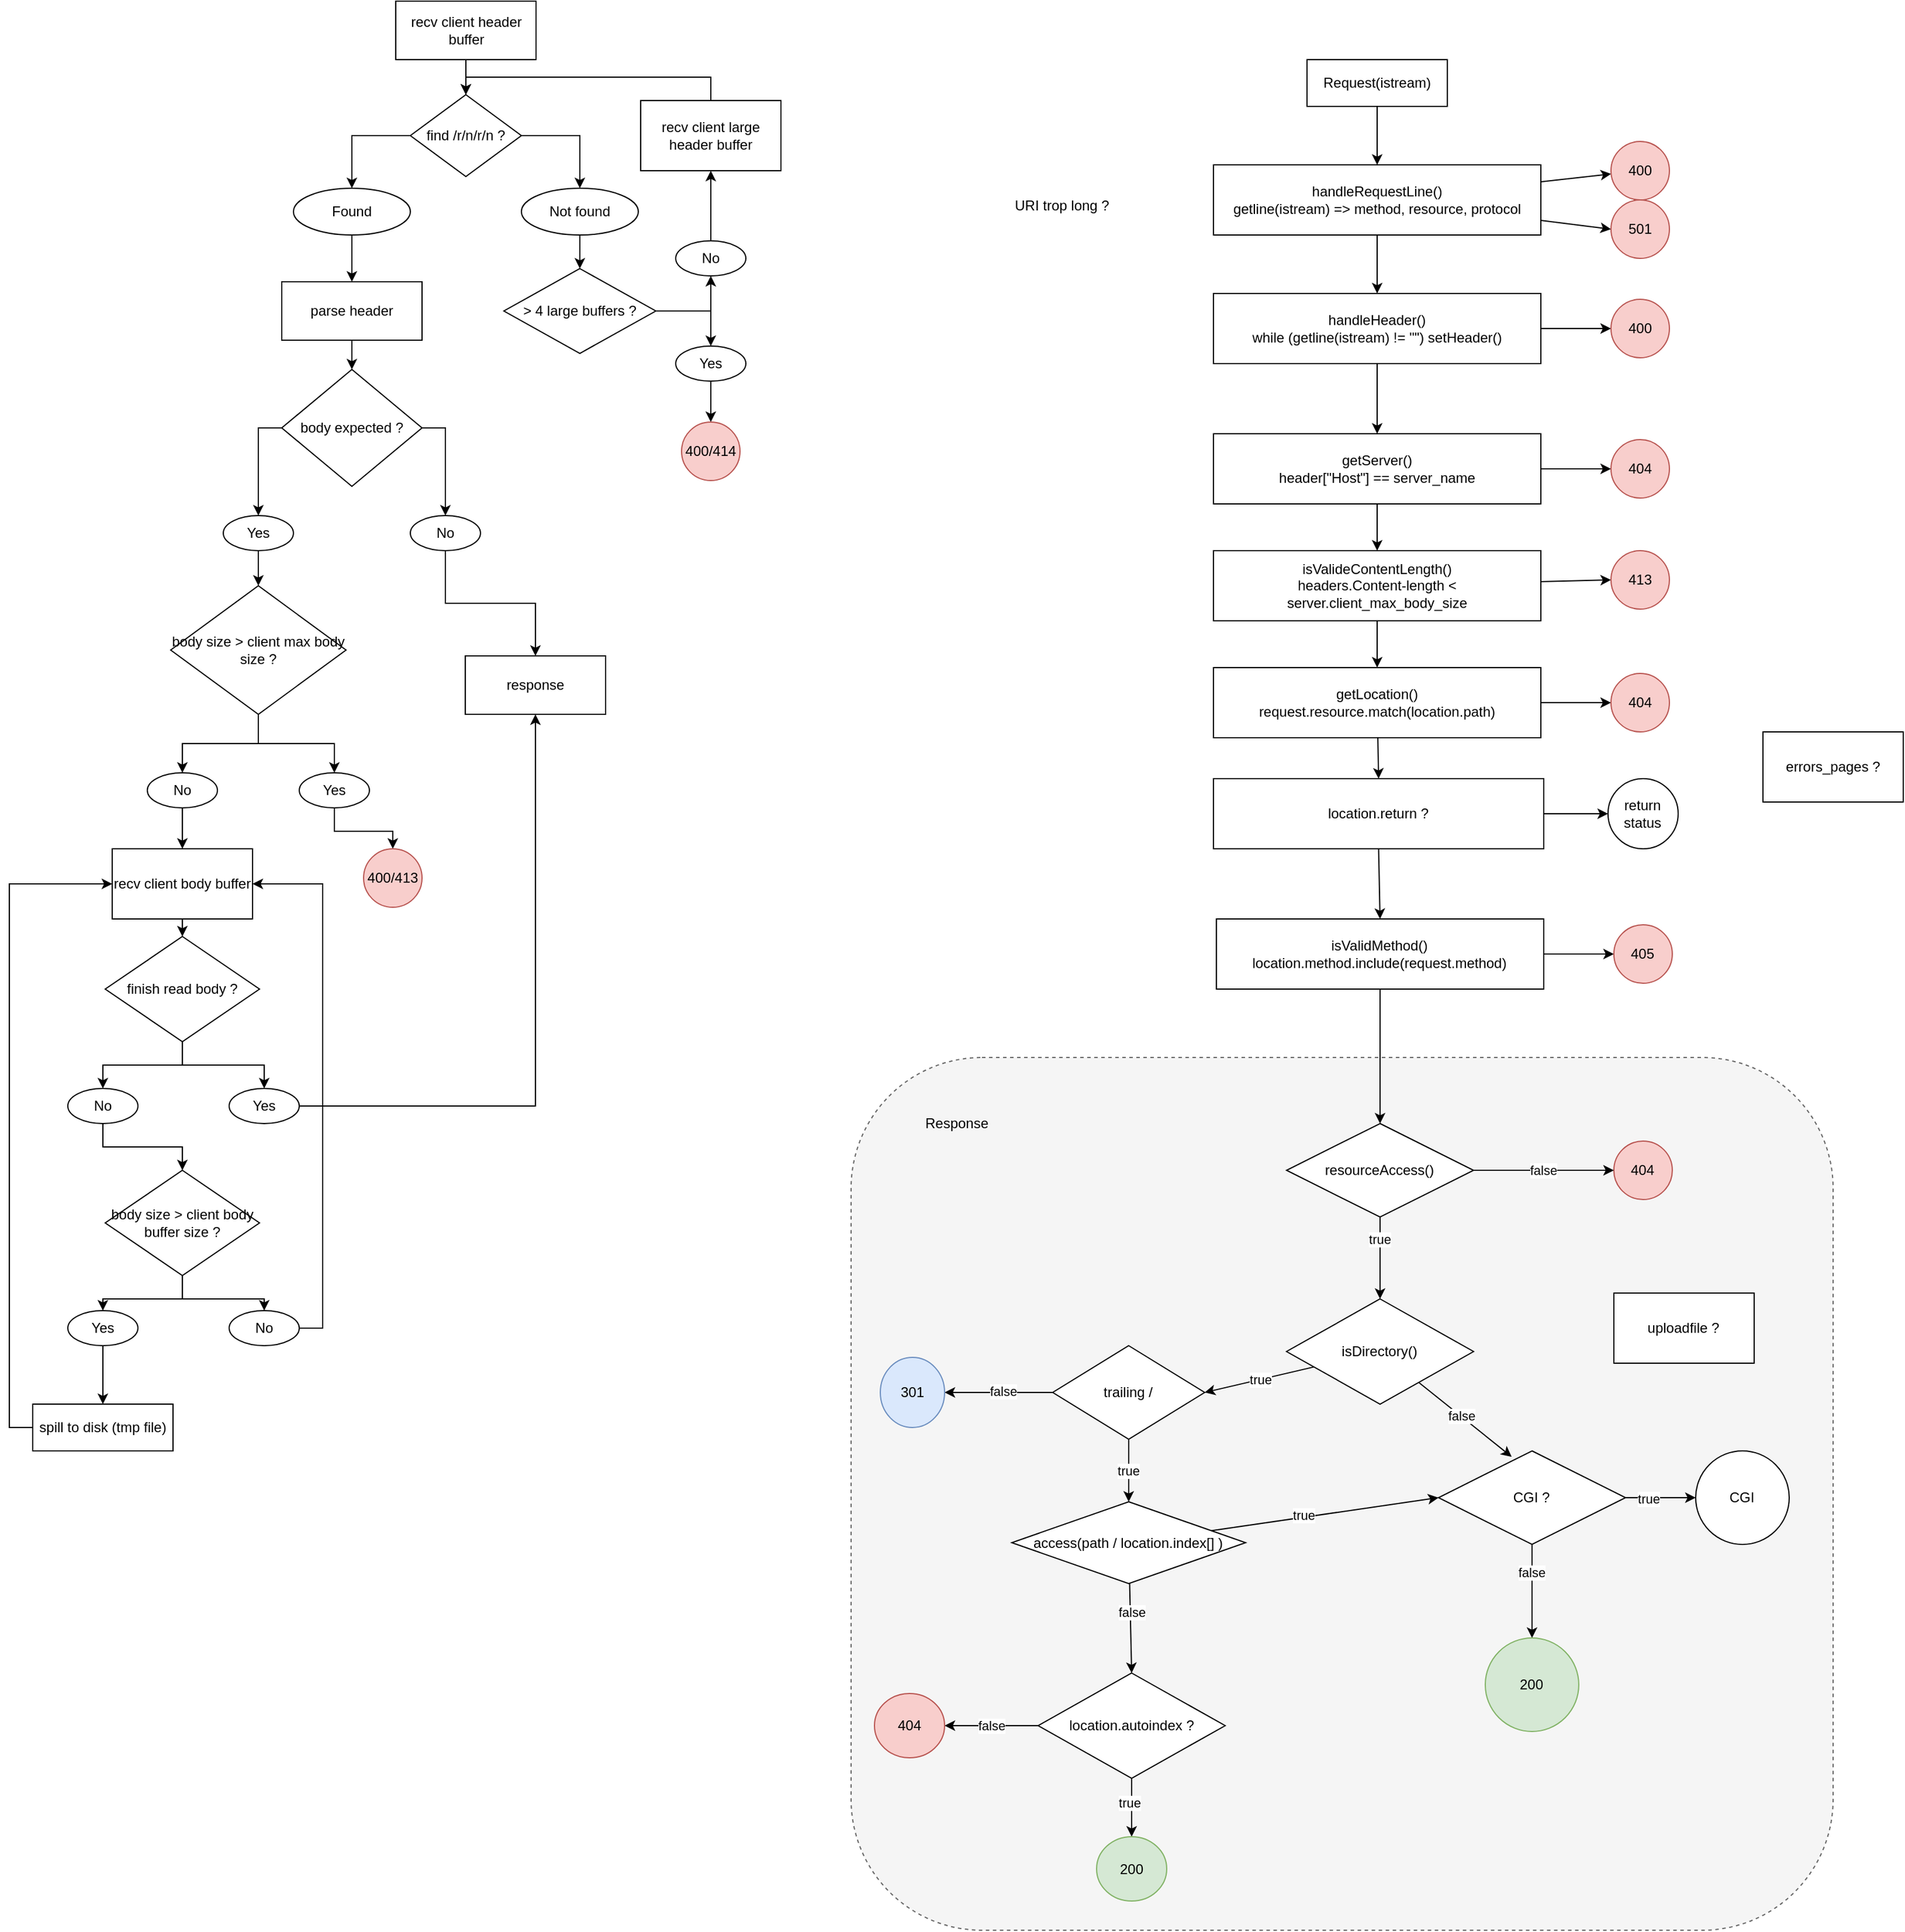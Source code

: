 <mxfile>
    <diagram id="G1yB6sMwHmxZgdl7rr1A" name="Page-1">
        <mxGraphModel dx="2336" dy="1006" grid="1" gridSize="10" guides="1" tooltips="1" connect="1" arrows="1" fold="1" page="1" pageScale="1" pageWidth="850" pageHeight="1100" math="0" shadow="0">
            <root>
                <mxCell id="0"/>
                <mxCell id="1" parent="0"/>
                <mxCell id="109" value="" style="whiteSpace=wrap;html=1;fillColor=#f5f5f5;rounded=1;shadow=0;dashed=1;strokeColor=#666666;fontColor=#333333;" vertex="1" parent="1">
                    <mxGeometry x="-70" y="953.5" width="840" height="746.5" as="geometry"/>
                </mxCell>
                <mxCell id="6" value="" style="edgeStyle=none;html=1;" parent="1" source="12" target="5" edge="1">
                    <mxGeometry relative="1" as="geometry"/>
                </mxCell>
                <mxCell id="2" value="Request(istream)" style="whiteSpace=wrap;html=1;" parent="1" vertex="1">
                    <mxGeometry x="320" y="100" width="120" height="40" as="geometry"/>
                </mxCell>
                <mxCell id="17" value="" style="edgeStyle=none;html=1;" parent="1" source="5" target="16" edge="1">
                    <mxGeometry relative="1" as="geometry"/>
                </mxCell>
                <mxCell id="39" value="" style="edgeStyle=none;html=1;" parent="1" source="5" target="38" edge="1">
                    <mxGeometry relative="1" as="geometry"/>
                </mxCell>
                <mxCell id="5" value="getServer()&lt;br&gt;&lt;div&gt;header[&quot;Host&quot;] == server_name&lt;/div&gt;" style="whiteSpace=wrap;html=1;" parent="1" vertex="1">
                    <mxGeometry x="240" y="420" width="280" height="60" as="geometry"/>
                </mxCell>
                <mxCell id="11" value="" style="edgeStyle=none;html=1;" parent="1" source="2" target="9" edge="1">
                    <mxGeometry relative="1" as="geometry">
                        <mxPoint x="380" y="140" as="sourcePoint"/>
                        <mxPoint x="380" y="290" as="targetPoint"/>
                    </mxGeometry>
                </mxCell>
                <mxCell id="31" value="" style="edgeStyle=none;html=1;" parent="1" source="9" target="30" edge="1">
                    <mxGeometry relative="1" as="geometry"/>
                </mxCell>
                <mxCell id="41" style="edgeStyle=none;html=1;entryX=0;entryY=0.5;entryDx=0;entryDy=0;" parent="1" source="9" target="40" edge="1">
                    <mxGeometry relative="1" as="geometry"/>
                </mxCell>
                <mxCell id="9" value="&lt;div&gt;handleRequestLine()&lt;/div&gt;getline(istream) =&amp;gt; method, resource, protocol" style="whiteSpace=wrap;html=1;" parent="1" vertex="1">
                    <mxGeometry x="240" y="190" width="280" height="60" as="geometry"/>
                </mxCell>
                <mxCell id="14" value="" style="edgeStyle=none;html=1;" parent="1" source="9" target="12" edge="1">
                    <mxGeometry relative="1" as="geometry">
                        <mxPoint x="380" y="250" as="sourcePoint"/>
                        <mxPoint x="380" y="420" as="targetPoint"/>
                    </mxGeometry>
                </mxCell>
                <mxCell id="37" style="edgeStyle=none;html=1;entryX=0;entryY=0.5;entryDx=0;entryDy=0;" parent="1" source="12" target="36" edge="1">
                    <mxGeometry relative="1" as="geometry"/>
                </mxCell>
                <mxCell id="12" value="handleHeader()&lt;div&gt;while (getline(istream) != &quot;&quot;) setHeader()&lt;/div&gt;" style="whiteSpace=wrap;html=1;" parent="1" vertex="1">
                    <mxGeometry x="240" y="300" width="280" height="60" as="geometry"/>
                </mxCell>
                <mxCell id="19" value="" style="edgeStyle=none;html=1;" parent="1" source="16" target="18" edge="1">
                    <mxGeometry relative="1" as="geometry"/>
                </mxCell>
                <mxCell id="43" style="edgeStyle=none;html=1;entryX=0;entryY=0.5;entryDx=0;entryDy=0;" parent="1" source="16" target="42" edge="1">
                    <mxGeometry relative="1" as="geometry"/>
                </mxCell>
                <mxCell id="16" value="&lt;div&gt;isValideContentLength()&lt;/div&gt;headers.Content-length &amp;lt; server.client_max_body_size" style="whiteSpace=wrap;html=1;" parent="1" vertex="1">
                    <mxGeometry x="240" y="520" width="280" height="60" as="geometry"/>
                </mxCell>
                <mxCell id="27" style="edgeStyle=none;html=1;entryX=0.5;entryY=0;entryDx=0;entryDy=0;exitX=0.5;exitY=1;exitDx=0;exitDy=0;" parent="1" source="22" target="26" edge="1">
                    <mxGeometry relative="1" as="geometry">
                        <mxPoint x="380" y="790" as="sourcePoint"/>
                    </mxGeometry>
                </mxCell>
                <mxCell id="33" value="" style="edgeStyle=none;html=1;" parent="1" source="18" target="32" edge="1">
                    <mxGeometry relative="1" as="geometry"/>
                </mxCell>
                <mxCell id="108" style="edgeStyle=none;html=1;entryX=0.5;entryY=0;entryDx=0;entryDy=0;" parent="1" source="18" target="22" edge="1">
                    <mxGeometry relative="1" as="geometry"/>
                </mxCell>
                <mxCell id="18" value="getLocation()&lt;div&gt;request.resource.match(location.path)&lt;/div&gt;" style="whiteSpace=wrap;html=1;" parent="1" vertex="1">
                    <mxGeometry x="240" y="620" width="280" height="60" as="geometry"/>
                </mxCell>
                <mxCell id="62" value="" style="edgeStyle=none;html=1;" parent="1" source="22" target="61" edge="1">
                    <mxGeometry relative="1" as="geometry"/>
                </mxCell>
                <mxCell id="22" value="location.return ?" style="whiteSpace=wrap;html=1;" parent="1" vertex="1">
                    <mxGeometry x="240" y="715" width="282.47" height="60" as="geometry"/>
                </mxCell>
                <mxCell id="29" value="" style="edgeStyle=none;html=1;" parent="1" source="26" target="28" edge="1">
                    <mxGeometry relative="1" as="geometry"/>
                </mxCell>
                <mxCell id="80" style="edgeStyle=none;html=1;entryX=0.5;entryY=0;entryDx=0;entryDy=0;" parent="1" source="26" target="79" edge="1">
                    <mxGeometry relative="1" as="geometry"/>
                </mxCell>
                <mxCell id="26" value="isValidMethod()&lt;div&gt;location.method.include(request.method)&lt;/div&gt;" style="whiteSpace=wrap;html=1;" parent="1" vertex="1">
                    <mxGeometry x="242.47" y="835" width="280" height="60" as="geometry"/>
                </mxCell>
                <mxCell id="28" value="405" style="ellipse;whiteSpace=wrap;html=1;fillColor=#f8cecc;strokeColor=#b85450;" parent="1" vertex="1">
                    <mxGeometry x="582.47" y="840" width="50" height="50" as="geometry"/>
                </mxCell>
                <mxCell id="30" value="400" style="ellipse;whiteSpace=wrap;html=1;fillColor=#f8cecc;strokeColor=#b85450;" parent="1" vertex="1">
                    <mxGeometry x="580" y="170" width="50" height="50" as="geometry"/>
                </mxCell>
                <mxCell id="32" value="404" style="ellipse;whiteSpace=wrap;html=1;fillColor=#f8cecc;strokeColor=#b85450;" parent="1" vertex="1">
                    <mxGeometry x="580" y="625" width="50" height="50" as="geometry"/>
                </mxCell>
                <mxCell id="36" value="400" style="ellipse;whiteSpace=wrap;html=1;fillColor=#f8cecc;strokeColor=#b85450;" parent="1" vertex="1">
                    <mxGeometry x="580" y="305" width="50" height="50" as="geometry"/>
                </mxCell>
                <mxCell id="38" value="404" style="ellipse;whiteSpace=wrap;html=1;fillColor=#f8cecc;strokeColor=#b85450;" parent="1" vertex="1">
                    <mxGeometry x="580" y="425" width="50" height="50" as="geometry"/>
                </mxCell>
                <mxCell id="40" value="501" style="ellipse;whiteSpace=wrap;html=1;fillColor=#f8cecc;strokeColor=#b85450;" parent="1" vertex="1">
                    <mxGeometry x="580" y="220" width="50" height="50" as="geometry"/>
                </mxCell>
                <mxCell id="42" value="413" style="ellipse;whiteSpace=wrap;html=1;fillColor=#f8cecc;strokeColor=#b85450;" parent="1" vertex="1">
                    <mxGeometry x="580" y="520" width="50" height="50" as="geometry"/>
                </mxCell>
                <mxCell id="55" value="" style="edgeStyle=none;html=1;exitX=1;exitY=0.5;exitDx=0;exitDy=0;" parent="1" source="93" target="54" edge="1">
                    <mxGeometry relative="1" as="geometry">
                        <mxPoint x="622.47" y="1325" as="sourcePoint"/>
                    </mxGeometry>
                </mxCell>
                <mxCell id="94" value="true" style="edgeLabel;html=1;align=center;verticalAlign=middle;resizable=0;points=[];" parent="55" vertex="1" connectable="0">
                    <mxGeometry x="-0.361" y="-1" relative="1" as="geometry">
                        <mxPoint as="offset"/>
                    </mxGeometry>
                </mxCell>
                <mxCell id="49" value="404" style="ellipse;whiteSpace=wrap;html=1;fillColor=#f8cecc;strokeColor=#b85450;" parent="1" vertex="1">
                    <mxGeometry x="582.47" y="1025" width="50" height="50" as="geometry"/>
                </mxCell>
                <mxCell id="54" value="CGI" style="ellipse;whiteSpace=wrap;html=1;" parent="1" vertex="1">
                    <mxGeometry x="652.47" y="1290" width="80" height="80" as="geometry"/>
                </mxCell>
                <mxCell id="61" value="return status" style="ellipse;whiteSpace=wrap;html=1;" parent="1" vertex="1">
                    <mxGeometry x="577.47" y="715" width="60" height="60" as="geometry"/>
                </mxCell>
                <mxCell id="DMltzU-fDalP0GZSlMB_-67" style="edgeStyle=orthogonalEdgeStyle;rounded=0;orthogonalLoop=1;jettySize=auto;html=1;exitX=0.5;exitY=1;exitDx=0;exitDy=0;entryX=0.5;entryY=0;entryDx=0;entryDy=0;" parent="1" source="DMltzU-fDalP0GZSlMB_-62" target="DMltzU-fDalP0GZSlMB_-63" edge="1">
                    <mxGeometry relative="1" as="geometry"/>
                </mxCell>
                <mxCell id="DMltzU-fDalP0GZSlMB_-62" value="recv client header buffer" style="whiteSpace=wrap;html=1;" parent="1" vertex="1">
                    <mxGeometry x="-459.5" y="50" width="120" height="50" as="geometry"/>
                </mxCell>
                <mxCell id="DMltzU-fDalP0GZSlMB_-68" style="edgeStyle=orthogonalEdgeStyle;rounded=0;orthogonalLoop=1;jettySize=auto;html=1;exitX=1;exitY=0.5;exitDx=0;exitDy=0;entryX=0.5;entryY=0;entryDx=0;entryDy=0;" parent="1" source="DMltzU-fDalP0GZSlMB_-63" target="DMltzU-fDalP0GZSlMB_-66" edge="1">
                    <mxGeometry relative="1" as="geometry"/>
                </mxCell>
                <mxCell id="DMltzU-fDalP0GZSlMB_-69" style="edgeStyle=orthogonalEdgeStyle;rounded=0;orthogonalLoop=1;jettySize=auto;html=1;exitX=0;exitY=0.5;exitDx=0;exitDy=0;entryX=0.5;entryY=0;entryDx=0;entryDy=0;" parent="1" source="DMltzU-fDalP0GZSlMB_-63" target="DMltzU-fDalP0GZSlMB_-65" edge="1">
                    <mxGeometry relative="1" as="geometry"/>
                </mxCell>
                <mxCell id="DMltzU-fDalP0GZSlMB_-63" value="find /r/n/r/n ?" style="rhombus;whiteSpace=wrap;html=1;" parent="1" vertex="1">
                    <mxGeometry x="-447" y="130" width="95" height="70" as="geometry"/>
                </mxCell>
                <mxCell id="DMltzU-fDalP0GZSlMB_-72" style="edgeStyle=orthogonalEdgeStyle;rounded=0;orthogonalLoop=1;jettySize=auto;html=1;exitX=0.5;exitY=1;exitDx=0;exitDy=0;entryX=0.5;entryY=0;entryDx=0;entryDy=0;" parent="1" source="DMltzU-fDalP0GZSlMB_-65" target="DMltzU-fDalP0GZSlMB_-70" edge="1">
                    <mxGeometry relative="1" as="geometry"/>
                </mxCell>
                <mxCell id="DMltzU-fDalP0GZSlMB_-65" value="&lt;div&gt;Found&lt;/div&gt;" style="ellipse;whiteSpace=wrap;html=1;" parent="1" vertex="1">
                    <mxGeometry x="-547" y="210" width="100" height="40" as="geometry"/>
                </mxCell>
                <mxCell id="DMltzU-fDalP0GZSlMB_-103" style="edgeStyle=orthogonalEdgeStyle;rounded=0;orthogonalLoop=1;jettySize=auto;html=1;exitX=0.5;exitY=1;exitDx=0;exitDy=0;entryX=0.5;entryY=0;entryDx=0;entryDy=0;" parent="1" source="DMltzU-fDalP0GZSlMB_-66" target="DMltzU-fDalP0GZSlMB_-88" edge="1">
                    <mxGeometry relative="1" as="geometry"/>
                </mxCell>
                <mxCell id="DMltzU-fDalP0GZSlMB_-66" value="&lt;div&gt;Not found&lt;/div&gt;" style="ellipse;whiteSpace=wrap;html=1;" parent="1" vertex="1">
                    <mxGeometry x="-352" y="210" width="100" height="40" as="geometry"/>
                </mxCell>
                <mxCell id="DMltzU-fDalP0GZSlMB_-73" style="edgeStyle=orthogonalEdgeStyle;rounded=0;orthogonalLoop=1;jettySize=auto;html=1;exitX=0.5;exitY=1;exitDx=0;exitDy=0;entryX=0.5;entryY=0;entryDx=0;entryDy=0;" parent="1" source="DMltzU-fDalP0GZSlMB_-70" target="DMltzU-fDalP0GZSlMB_-71" edge="1">
                    <mxGeometry relative="1" as="geometry"/>
                </mxCell>
                <mxCell id="DMltzU-fDalP0GZSlMB_-70" value="parse header" style="whiteSpace=wrap;html=1;" parent="1" vertex="1">
                    <mxGeometry x="-557" y="290" width="120" height="50" as="geometry"/>
                </mxCell>
                <mxCell id="DMltzU-fDalP0GZSlMB_-79" style="edgeStyle=orthogonalEdgeStyle;rounded=0;orthogonalLoop=1;jettySize=auto;html=1;exitX=0;exitY=0.5;exitDx=0;exitDy=0;" parent="1" source="DMltzU-fDalP0GZSlMB_-71" target="DMltzU-fDalP0GZSlMB_-95" edge="1">
                    <mxGeometry relative="1" as="geometry">
                        <mxPoint x="-577" y="490" as="targetPoint"/>
                    </mxGeometry>
                </mxCell>
                <mxCell id="DMltzU-fDalP0GZSlMB_-80" style="edgeStyle=orthogonalEdgeStyle;rounded=0;orthogonalLoop=1;jettySize=auto;html=1;exitX=1;exitY=0.5;exitDx=0;exitDy=0;" parent="1" source="DMltzU-fDalP0GZSlMB_-71" target="DMltzU-fDalP0GZSlMB_-94" edge="1">
                    <mxGeometry relative="1" as="geometry">
                        <mxPoint x="-417" y="490" as="targetPoint"/>
                    </mxGeometry>
                </mxCell>
                <mxCell id="DMltzU-fDalP0GZSlMB_-71" value="body expected ?" style="rhombus;whiteSpace=wrap;html=1;" parent="1" vertex="1">
                    <mxGeometry x="-557" y="365" width="120" height="100" as="geometry"/>
                </mxCell>
                <mxCell id="DMltzU-fDalP0GZSlMB_-107" style="edgeStyle=orthogonalEdgeStyle;rounded=0;orthogonalLoop=1;jettySize=auto;html=1;exitX=0.5;exitY=0;exitDx=0;exitDy=0;entryX=0.5;entryY=0;entryDx=0;entryDy=0;" parent="1" source="DMltzU-fDalP0GZSlMB_-74" target="DMltzU-fDalP0GZSlMB_-63" edge="1">
                    <mxGeometry relative="1" as="geometry"/>
                </mxCell>
                <mxCell id="DMltzU-fDalP0GZSlMB_-74" value="recv client large header buffer" style="whiteSpace=wrap;html=1;" parent="1" vertex="1">
                    <mxGeometry x="-250" y="135" width="120" height="60" as="geometry"/>
                </mxCell>
                <mxCell id="DMltzU-fDalP0GZSlMB_-149" style="edgeStyle=orthogonalEdgeStyle;rounded=0;orthogonalLoop=1;jettySize=auto;html=1;exitX=0.5;exitY=1;exitDx=0;exitDy=0;entryX=0.5;entryY=0;entryDx=0;entryDy=0;" parent="1" source="DMltzU-fDalP0GZSlMB_-82" target="DMltzU-fDalP0GZSlMB_-144" edge="1">
                    <mxGeometry relative="1" as="geometry"/>
                </mxCell>
                <mxCell id="DMltzU-fDalP0GZSlMB_-82" value="recv client body buffer" style="whiteSpace=wrap;html=1;" parent="1" vertex="1">
                    <mxGeometry x="-702" y="775" width="120" height="60" as="geometry"/>
                </mxCell>
                <mxCell id="DMltzU-fDalP0GZSlMB_-104" style="edgeStyle=orthogonalEdgeStyle;rounded=0;orthogonalLoop=1;jettySize=auto;html=1;exitX=1;exitY=0.5;exitDx=0;exitDy=0;entryX=0.5;entryY=0;entryDx=0;entryDy=0;" parent="1" source="DMltzU-fDalP0GZSlMB_-88" target="DMltzU-fDalP0GZSlMB_-91" edge="1">
                    <mxGeometry relative="1" as="geometry"/>
                </mxCell>
                <mxCell id="DMltzU-fDalP0GZSlMB_-105" style="edgeStyle=orthogonalEdgeStyle;rounded=0;orthogonalLoop=1;jettySize=auto;html=1;exitX=1;exitY=0.5;exitDx=0;exitDy=0;entryX=0.5;entryY=1;entryDx=0;entryDy=0;" parent="1" source="DMltzU-fDalP0GZSlMB_-88" target="DMltzU-fDalP0GZSlMB_-92" edge="1">
                    <mxGeometry relative="1" as="geometry"/>
                </mxCell>
                <mxCell id="DMltzU-fDalP0GZSlMB_-88" value="&amp;gt; 4 large buffers ?" style="rhombus;whiteSpace=wrap;html=1;" parent="1" vertex="1">
                    <mxGeometry x="-367" y="278.75" width="130" height="72.5" as="geometry"/>
                </mxCell>
                <mxCell id="DMltzU-fDalP0GZSlMB_-108" style="edgeStyle=orthogonalEdgeStyle;rounded=0;orthogonalLoop=1;jettySize=auto;html=1;exitX=0.5;exitY=1;exitDx=0;exitDy=0;entryX=0.5;entryY=0;entryDx=0;entryDy=0;" parent="1" source="DMltzU-fDalP0GZSlMB_-91" target="DMltzU-fDalP0GZSlMB_-101" edge="1">
                    <mxGeometry relative="1" as="geometry"/>
                </mxCell>
                <mxCell id="DMltzU-fDalP0GZSlMB_-91" value="&lt;div&gt;Yes&lt;/div&gt;" style="ellipse;whiteSpace=wrap;html=1;" parent="1" vertex="1">
                    <mxGeometry x="-220" y="345" width="60" height="30" as="geometry"/>
                </mxCell>
                <mxCell id="DMltzU-fDalP0GZSlMB_-106" style="edgeStyle=orthogonalEdgeStyle;rounded=0;orthogonalLoop=1;jettySize=auto;html=1;exitX=0.5;exitY=0;exitDx=0;exitDy=0;entryX=0.5;entryY=1;entryDx=0;entryDy=0;" parent="1" source="DMltzU-fDalP0GZSlMB_-92" target="DMltzU-fDalP0GZSlMB_-74" edge="1">
                    <mxGeometry relative="1" as="geometry"/>
                </mxCell>
                <mxCell id="DMltzU-fDalP0GZSlMB_-92" value="No" style="ellipse;whiteSpace=wrap;html=1;" parent="1" vertex="1">
                    <mxGeometry x="-220" y="255" width="60" height="30" as="geometry"/>
                </mxCell>
                <mxCell id="DMltzU-fDalP0GZSlMB_-111" style="edgeStyle=orthogonalEdgeStyle;rounded=0;orthogonalLoop=1;jettySize=auto;html=1;exitX=0.5;exitY=1;exitDx=0;exitDy=0;entryX=0.5;entryY=0;entryDx=0;entryDy=0;" parent="1" source="DMltzU-fDalP0GZSlMB_-94" target="DMltzU-fDalP0GZSlMB_-110" edge="1">
                    <mxGeometry relative="1" as="geometry"/>
                </mxCell>
                <mxCell id="DMltzU-fDalP0GZSlMB_-94" value="No" style="ellipse;whiteSpace=wrap;html=1;" parent="1" vertex="1">
                    <mxGeometry x="-447" y="490" width="60" height="30" as="geometry"/>
                </mxCell>
                <mxCell id="DMltzU-fDalP0GZSlMB_-139" style="edgeStyle=orthogonalEdgeStyle;rounded=0;orthogonalLoop=1;jettySize=auto;html=1;exitX=0.5;exitY=1;exitDx=0;exitDy=0;entryX=0.5;entryY=0;entryDx=0;entryDy=0;" parent="1" source="DMltzU-fDalP0GZSlMB_-95" target="DMltzU-fDalP0GZSlMB_-112" edge="1">
                    <mxGeometry relative="1" as="geometry"/>
                </mxCell>
                <mxCell id="DMltzU-fDalP0GZSlMB_-95" value="&lt;div&gt;Yes&lt;/div&gt;" style="ellipse;whiteSpace=wrap;html=1;" parent="1" vertex="1">
                    <mxGeometry x="-607" y="490" width="60" height="30" as="geometry"/>
                </mxCell>
                <mxCell id="DMltzU-fDalP0GZSlMB_-101" value="400/414" style="ellipse;whiteSpace=wrap;html=1;fillColor=#f8cecc;strokeColor=#b85450;" parent="1" vertex="1">
                    <mxGeometry x="-215" y="410" width="50" height="50" as="geometry"/>
                </mxCell>
                <mxCell id="DMltzU-fDalP0GZSlMB_-110" value="response" style="whiteSpace=wrap;html=1;" parent="1" vertex="1">
                    <mxGeometry x="-400" y="610" width="120" height="50" as="geometry"/>
                </mxCell>
                <mxCell id="DMltzU-fDalP0GZSlMB_-118" style="edgeStyle=orthogonalEdgeStyle;rounded=0;orthogonalLoop=1;jettySize=auto;html=1;exitX=0.5;exitY=1;exitDx=0;exitDy=0;entryX=0.5;entryY=0;entryDx=0;entryDy=0;" parent="1" source="DMltzU-fDalP0GZSlMB_-112" target="DMltzU-fDalP0GZSlMB_-114" edge="1">
                    <mxGeometry relative="1" as="geometry"/>
                </mxCell>
                <mxCell id="DMltzU-fDalP0GZSlMB_-119" style="edgeStyle=orthogonalEdgeStyle;rounded=0;orthogonalLoop=1;jettySize=auto;html=1;exitX=0.5;exitY=1;exitDx=0;exitDy=0;entryX=0.5;entryY=0;entryDx=0;entryDy=0;" parent="1" source="DMltzU-fDalP0GZSlMB_-112" target="DMltzU-fDalP0GZSlMB_-115" edge="1">
                    <mxGeometry relative="1" as="geometry">
                        <mxPoint x="-512" y="710.0" as="targetPoint"/>
                    </mxGeometry>
                </mxCell>
                <mxCell id="DMltzU-fDalP0GZSlMB_-112" value="body size &amp;gt; client max body size ?" style="rhombus;whiteSpace=wrap;html=1;" parent="1" vertex="1">
                    <mxGeometry x="-652" y="550" width="150" height="110" as="geometry"/>
                </mxCell>
                <mxCell id="DMltzU-fDalP0GZSlMB_-141" style="edgeStyle=orthogonalEdgeStyle;rounded=0;orthogonalLoop=1;jettySize=auto;html=1;exitX=0.5;exitY=1;exitDx=0;exitDy=0;entryX=0.5;entryY=0;entryDx=0;entryDy=0;" parent="1" source="DMltzU-fDalP0GZSlMB_-114" target="DMltzU-fDalP0GZSlMB_-82" edge="1">
                    <mxGeometry relative="1" as="geometry"/>
                </mxCell>
                <mxCell id="DMltzU-fDalP0GZSlMB_-114" value="No" style="ellipse;whiteSpace=wrap;html=1;" parent="1" vertex="1">
                    <mxGeometry x="-672" y="710" width="60" height="30" as="geometry"/>
                </mxCell>
                <mxCell id="DMltzU-fDalP0GZSlMB_-140" style="edgeStyle=orthogonalEdgeStyle;rounded=0;orthogonalLoop=1;jettySize=auto;html=1;exitX=0.5;exitY=1;exitDx=0;exitDy=0;entryX=0;entryY=0.5;entryDx=0;entryDy=0;" parent="1" source="DMltzU-fDalP0GZSlMB_-115" target="DMltzU-fDalP0GZSlMB_-130" edge="1">
                    <mxGeometry relative="1" as="geometry"/>
                </mxCell>
                <mxCell id="DMltzU-fDalP0GZSlMB_-115" value="Yes" style="ellipse;whiteSpace=wrap;html=1;" parent="1" vertex="1">
                    <mxGeometry x="-542" y="710" width="60" height="30" as="geometry"/>
                </mxCell>
                <mxCell id="DMltzU-fDalP0GZSlMB_-124" value="body size &amp;gt; client body buffer size ?" style="rhombus;whiteSpace=wrap;html=1;" parent="1" vertex="1">
                    <mxGeometry x="-708" y="1050" width="132" height="90" as="geometry"/>
                </mxCell>
                <mxCell id="DMltzU-fDalP0GZSlMB_-125" style="edgeStyle=orthogonalEdgeStyle;rounded=0;orthogonalLoop=1;jettySize=auto;html=1;exitX=0.5;exitY=1;exitDx=0;exitDy=0;entryX=0.5;entryY=0;entryDx=0;entryDy=0;" parent="1" source="DMltzU-fDalP0GZSlMB_-124" target="DMltzU-fDalP0GZSlMB_-127" edge="1">
                    <mxGeometry relative="1" as="geometry">
                        <mxPoint x="-422" y="1060" as="sourcePoint"/>
                    </mxGeometry>
                </mxCell>
                <mxCell id="DMltzU-fDalP0GZSlMB_-126" style="edgeStyle=orthogonalEdgeStyle;rounded=0;orthogonalLoop=1;jettySize=auto;html=1;exitX=0.5;exitY=1;exitDx=0;exitDy=0;entryX=0.5;entryY=0;entryDx=0;entryDy=0;" parent="1" source="DMltzU-fDalP0GZSlMB_-124" target="DMltzU-fDalP0GZSlMB_-128" edge="1">
                    <mxGeometry relative="1" as="geometry">
                        <mxPoint x="-422" y="1060" as="sourcePoint"/>
                    </mxGeometry>
                </mxCell>
                <mxCell id="IpT1fxCDjjeuZhRriI7--67" style="edgeStyle=orthogonalEdgeStyle;rounded=0;orthogonalLoop=1;jettySize=auto;html=1;exitX=1;exitY=0.5;exitDx=0;exitDy=0;entryX=1;entryY=0.5;entryDx=0;entryDy=0;" parent="1" source="DMltzU-fDalP0GZSlMB_-127" target="DMltzU-fDalP0GZSlMB_-82" edge="1">
                    <mxGeometry relative="1" as="geometry"/>
                </mxCell>
                <mxCell id="DMltzU-fDalP0GZSlMB_-127" value="No" style="ellipse;whiteSpace=wrap;html=1;" parent="1" vertex="1">
                    <mxGeometry x="-602" y="1170" width="60" height="30" as="geometry"/>
                </mxCell>
                <mxCell id="DMltzU-fDalP0GZSlMB_-133" style="edgeStyle=orthogonalEdgeStyle;rounded=0;orthogonalLoop=1;jettySize=auto;html=1;exitX=0.5;exitY=1;exitDx=0;exitDy=0;entryX=0.5;entryY=0;entryDx=0;entryDy=0;" parent="1" source="DMltzU-fDalP0GZSlMB_-128" target="DMltzU-fDalP0GZSlMB_-132" edge="1">
                    <mxGeometry relative="1" as="geometry"/>
                </mxCell>
                <mxCell id="DMltzU-fDalP0GZSlMB_-128" value="Yes" style="ellipse;whiteSpace=wrap;html=1;" parent="1" vertex="1">
                    <mxGeometry x="-740" y="1170" width="60" height="30" as="geometry"/>
                </mxCell>
                <mxCell id="DMltzU-fDalP0GZSlMB_-130" value="&lt;div&gt;400/413&lt;/div&gt;" style="ellipse;whiteSpace=wrap;html=1;fillColor=#f8cecc;strokeColor=#b85450;direction=south;" parent="1" vertex="1">
                    <mxGeometry x="-487" y="775" width="50" height="50" as="geometry"/>
                </mxCell>
                <mxCell id="DMltzU-fDalP0GZSlMB_-143" style="edgeStyle=orthogonalEdgeStyle;rounded=0;orthogonalLoop=1;jettySize=auto;html=1;exitX=0;exitY=0.5;exitDx=0;exitDy=0;entryX=0;entryY=0.5;entryDx=0;entryDy=0;" parent="1" source="DMltzU-fDalP0GZSlMB_-132" target="DMltzU-fDalP0GZSlMB_-82" edge="1">
                    <mxGeometry relative="1" as="geometry"/>
                </mxCell>
                <mxCell id="DMltzU-fDalP0GZSlMB_-132" value="spill to disk (tmp file)" style="whiteSpace=wrap;html=1;" parent="1" vertex="1">
                    <mxGeometry x="-770" y="1250" width="120" height="40" as="geometry"/>
                </mxCell>
                <mxCell id="DMltzU-fDalP0GZSlMB_-144" value="finish read body ?" style="rhombus;whiteSpace=wrap;html=1;" parent="1" vertex="1">
                    <mxGeometry x="-708" y="850" width="132" height="90" as="geometry"/>
                </mxCell>
                <mxCell id="DMltzU-fDalP0GZSlMB_-145" style="edgeStyle=orthogonalEdgeStyle;rounded=0;orthogonalLoop=1;jettySize=auto;html=1;exitX=0.5;exitY=1;exitDx=0;exitDy=0;entryX=0.5;entryY=0;entryDx=0;entryDy=0;" parent="1" source="DMltzU-fDalP0GZSlMB_-144" target="DMltzU-fDalP0GZSlMB_-147" edge="1">
                    <mxGeometry relative="1" as="geometry">
                        <mxPoint x="-422" y="870" as="sourcePoint"/>
                    </mxGeometry>
                </mxCell>
                <mxCell id="DMltzU-fDalP0GZSlMB_-146" style="edgeStyle=orthogonalEdgeStyle;rounded=0;orthogonalLoop=1;jettySize=auto;html=1;exitX=0.5;exitY=1;exitDx=0;exitDy=0;entryX=0.5;entryY=0;entryDx=0;entryDy=0;" parent="1" source="DMltzU-fDalP0GZSlMB_-144" target="DMltzU-fDalP0GZSlMB_-148" edge="1">
                    <mxGeometry relative="1" as="geometry">
                        <mxPoint x="-422" y="870" as="sourcePoint"/>
                    </mxGeometry>
                </mxCell>
                <mxCell id="DMltzU-fDalP0GZSlMB_-151" style="edgeStyle=orthogonalEdgeStyle;rounded=0;orthogonalLoop=1;jettySize=auto;html=1;exitX=1;exitY=0.5;exitDx=0;exitDy=0;entryX=0.5;entryY=1;entryDx=0;entryDy=0;" parent="1" source="DMltzU-fDalP0GZSlMB_-147" target="DMltzU-fDalP0GZSlMB_-110" edge="1">
                    <mxGeometry relative="1" as="geometry"/>
                </mxCell>
                <mxCell id="DMltzU-fDalP0GZSlMB_-147" value="Yes" style="ellipse;whiteSpace=wrap;html=1;" parent="1" vertex="1">
                    <mxGeometry x="-602" y="980" width="60" height="30" as="geometry"/>
                </mxCell>
                <mxCell id="DMltzU-fDalP0GZSlMB_-152" style="edgeStyle=orthogonalEdgeStyle;rounded=0;orthogonalLoop=1;jettySize=auto;html=1;exitX=0.5;exitY=1;exitDx=0;exitDy=0;" parent="1" source="DMltzU-fDalP0GZSlMB_-148" target="DMltzU-fDalP0GZSlMB_-124" edge="1">
                    <mxGeometry relative="1" as="geometry"/>
                </mxCell>
                <mxCell id="DMltzU-fDalP0GZSlMB_-148" value="No" style="ellipse;whiteSpace=wrap;html=1;" parent="1" vertex="1">
                    <mxGeometry x="-740" y="980" width="60" height="30" as="geometry"/>
                </mxCell>
                <mxCell id="67" value="" style="edgeStyle=none;html=1;entryX=1;entryY=0.5;entryDx=0;entryDy=0;" parent="1" source="63" target="100" edge="1">
                    <mxGeometry relative="1" as="geometry">
                        <mxPoint x="262.47" y="1280" as="targetPoint"/>
                    </mxGeometry>
                </mxCell>
                <mxCell id="68" value="true" style="edgeLabel;html=1;align=center;verticalAlign=middle;resizable=0;points=[];" parent="67" vertex="1" connectable="0">
                    <mxGeometry x="-0.017" relative="1" as="geometry">
                        <mxPoint as="offset"/>
                    </mxGeometry>
                </mxCell>
                <mxCell id="70" value="" style="edgeStyle=none;html=1;entryX=0.391;entryY=0.063;entryDx=0;entryDy=0;entryPerimeter=0;" parent="1" source="63" target="93" edge="1">
                    <mxGeometry relative="1" as="geometry">
                        <mxPoint x="542.021" y="1292.753" as="targetPoint"/>
                    </mxGeometry>
                </mxCell>
                <mxCell id="71" value="false" style="edgeLabel;html=1;align=center;verticalAlign=middle;resizable=0;points=[];" parent="70" vertex="1" connectable="0">
                    <mxGeometry x="-0.101" relative="1" as="geometry">
                        <mxPoint as="offset"/>
                    </mxGeometry>
                </mxCell>
                <mxCell id="63" value="isDirectory()" style="rhombus;whiteSpace=wrap;html=1;" parent="1" vertex="1">
                    <mxGeometry x="302.47" y="1160" width="160" height="90" as="geometry"/>
                </mxCell>
                <mxCell id="74" value="" style="edgeStyle=none;html=1;" parent="1" source="66" target="73" edge="1">
                    <mxGeometry relative="1" as="geometry"/>
                </mxCell>
                <mxCell id="75" value="true" style="edgeLabel;html=1;align=center;verticalAlign=middle;resizable=0;points=[];" parent="74" vertex="1" connectable="0">
                    <mxGeometry x="-0.17" y="-2" relative="1" as="geometry">
                        <mxPoint as="offset"/>
                    </mxGeometry>
                </mxCell>
                <mxCell id="77" value="" style="edgeStyle=none;html=1;" parent="1" source="66" target="76" edge="1">
                    <mxGeometry relative="1" as="geometry"/>
                </mxCell>
                <mxCell id="78" value="false" style="edgeLabel;html=1;align=center;verticalAlign=middle;resizable=0;points=[];" parent="77" vertex="1" connectable="0">
                    <mxGeometry x="-0.448" y="1" relative="1" as="geometry">
                        <mxPoint x="-18" y="-1" as="offset"/>
                    </mxGeometry>
                </mxCell>
                <mxCell id="66" value="location.autoindex ?" style="rhombus;whiteSpace=wrap;html=1;" parent="1" vertex="1">
                    <mxGeometry x="90" y="1480" width="160" height="90" as="geometry"/>
                </mxCell>
                <mxCell id="72" value="URI trop long ?" style="text;html=1;align=center;verticalAlign=middle;resizable=0;points=[];autosize=1;strokeColor=none;fillColor=none;" parent="1" vertex="1">
                    <mxGeometry x="60" y="210" width="100" height="30" as="geometry"/>
                </mxCell>
                <mxCell id="73" value="200" style="ellipse;whiteSpace=wrap;html=1;fillColor=#d5e8d4;strokeColor=#82b366;" parent="1" vertex="1">
                    <mxGeometry x="140" y="1620" width="60" height="55" as="geometry"/>
                </mxCell>
                <mxCell id="76" value="404" style="ellipse;whiteSpace=wrap;html=1;fillColor=#f8cecc;strokeColor=#b85450;" parent="1" vertex="1">
                    <mxGeometry x="-50" y="1497.5" width="60" height="55" as="geometry"/>
                </mxCell>
                <mxCell id="81" style="edgeStyle=none;html=1;entryX=0;entryY=0.5;entryDx=0;entryDy=0;" parent="1" source="79" target="49" edge="1">
                    <mxGeometry relative="1" as="geometry"/>
                </mxCell>
                <mxCell id="82" value="false" style="edgeLabel;html=1;align=center;verticalAlign=middle;resizable=0;points=[];" parent="81" vertex="1" connectable="0">
                    <mxGeometry x="0.442" y="-2" relative="1" as="geometry">
                        <mxPoint x="-27" y="-2" as="offset"/>
                    </mxGeometry>
                </mxCell>
                <mxCell id="83" style="edgeStyle=none;html=1;entryX=0.5;entryY=0;entryDx=0;entryDy=0;" parent="1" source="79" target="63" edge="1">
                    <mxGeometry relative="1" as="geometry"/>
                </mxCell>
                <mxCell id="84" value="true" style="edgeLabel;html=1;align=center;verticalAlign=middle;resizable=0;points=[];" parent="83" vertex="1" connectable="0">
                    <mxGeometry x="-0.458" y="-1" relative="1" as="geometry">
                        <mxPoint as="offset"/>
                    </mxGeometry>
                </mxCell>
                <mxCell id="79" value="&lt;span style=&quot;color: rgb(0, 0, 0);&quot;&gt;resourceAccess()&lt;/span&gt;" style="rhombus;whiteSpace=wrap;html=1;" parent="1" vertex="1">
                    <mxGeometry x="302.47" y="1010" width="160" height="80" as="geometry"/>
                </mxCell>
                <mxCell id="89" style="edgeStyle=none;html=1;entryX=0;entryY=0.5;entryDx=0;entryDy=0;" parent="1" source="88" target="93" edge="1">
                    <mxGeometry relative="1" as="geometry">
                        <mxPoint x="482.47" y="1320" as="targetPoint"/>
                    </mxGeometry>
                </mxCell>
                <mxCell id="90" value="true" style="edgeLabel;html=1;align=center;verticalAlign=middle;resizable=0;points=[];" parent="89" vertex="1" connectable="0">
                    <mxGeometry x="-0.184" y="2" relative="1" as="geometry">
                        <mxPoint as="offset"/>
                    </mxGeometry>
                </mxCell>
                <mxCell id="91" style="edgeStyle=none;html=1;entryX=0.5;entryY=0;entryDx=0;entryDy=0;" parent="1" source="88" target="66" edge="1">
                    <mxGeometry relative="1" as="geometry"/>
                </mxCell>
                <mxCell id="92" value="false" style="edgeLabel;html=1;align=center;verticalAlign=middle;resizable=0;points=[];" parent="91" vertex="1" connectable="0">
                    <mxGeometry x="-0.356" y="1" relative="1" as="geometry">
                        <mxPoint as="offset"/>
                    </mxGeometry>
                </mxCell>
                <mxCell id="88" value="&lt;span style=&quot;color: rgb(0, 0, 0);&quot;&gt;access(path / location.index[] )&lt;/span&gt;" style="rhombus;whiteSpace=wrap;html=1;" parent="1" vertex="1">
                    <mxGeometry x="67.47" y="1333.5" width="200" height="70" as="geometry"/>
                </mxCell>
                <mxCell id="96" value="" style="edgeStyle=none;html=1;" parent="1" source="93" target="95" edge="1">
                    <mxGeometry relative="1" as="geometry"/>
                </mxCell>
                <mxCell id="98" value="false" style="edgeLabel;html=1;align=center;verticalAlign=middle;resizable=0;points=[];" parent="96" vertex="1" connectable="0">
                    <mxGeometry x="-0.405" y="-1" relative="1" as="geometry">
                        <mxPoint as="offset"/>
                    </mxGeometry>
                </mxCell>
                <mxCell id="93" value="CGI ?" style="rhombus;whiteSpace=wrap;html=1;" parent="1" vertex="1">
                    <mxGeometry x="432.47" y="1290" width="160" height="80" as="geometry"/>
                </mxCell>
                <mxCell id="95" value="200" style="ellipse;whiteSpace=wrap;html=1;fillColor=#d5e8d4;strokeColor=#82b366;" parent="1" vertex="1">
                    <mxGeometry x="472.47" y="1450" width="80" height="80" as="geometry"/>
                </mxCell>
                <mxCell id="97" value="uploadfile ?" style="whiteSpace=wrap;html=1;" parent="1" vertex="1">
                    <mxGeometry x="582.47" y="1155" width="120" height="60" as="geometry"/>
                </mxCell>
                <mxCell id="99" value="errors_pages ?" style="whiteSpace=wrap;html=1;" parent="1" vertex="1">
                    <mxGeometry x="710" y="675" width="120" height="60" as="geometry"/>
                </mxCell>
                <mxCell id="102" value="" style="edgeStyle=none;html=1;" parent="1" source="100" target="101" edge="1">
                    <mxGeometry relative="1" as="geometry"/>
                </mxCell>
                <mxCell id="107" value="false" style="edgeLabel;html=1;align=center;verticalAlign=middle;resizable=0;points=[];" parent="102" connectable="0" vertex="1">
                    <mxGeometry x="-0.07" y="-1" relative="1" as="geometry">
                        <mxPoint as="offset"/>
                    </mxGeometry>
                </mxCell>
                <mxCell id="103" value="true" style="edgeStyle=none;html=1;" parent="1" source="100" target="88" edge="1">
                    <mxGeometry relative="1" as="geometry"/>
                </mxCell>
                <mxCell id="100" value="trailing /" style="rhombus;whiteSpace=wrap;html=1;" parent="1" vertex="1">
                    <mxGeometry x="102.47" y="1200" width="130" height="80" as="geometry"/>
                </mxCell>
                <mxCell id="101" value="301" style="ellipse;whiteSpace=wrap;html=1;fillColor=#dae8fc;strokeColor=#6c8ebf;" parent="1" vertex="1">
                    <mxGeometry x="-45" y="1210" width="55" height="60" as="geometry"/>
                </mxCell>
                <mxCell id="110" value="Response" style="text;html=1;align=center;verticalAlign=middle;resizable=0;points=[];autosize=1;strokeColor=none;fillColor=none;" vertex="1" parent="1">
                    <mxGeometry x="-20" y="995" width="80" height="30" as="geometry"/>
                </mxCell>
            </root>
        </mxGraphModel>
    </diagram>
</mxfile>